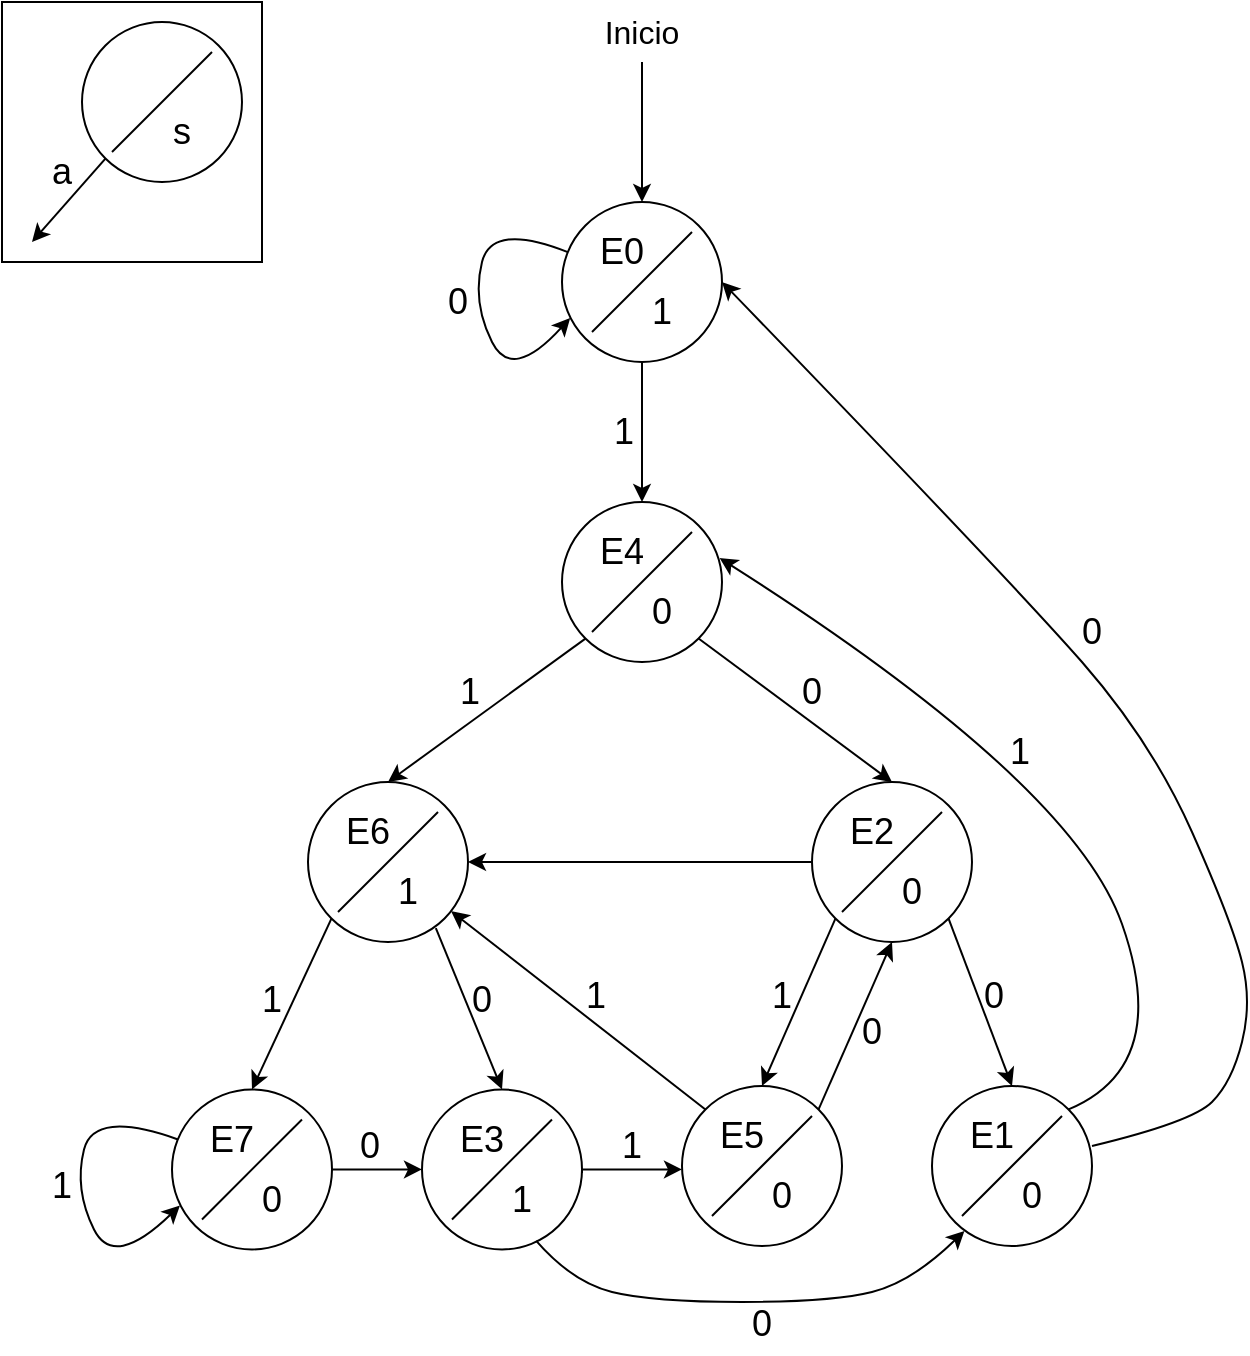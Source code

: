<mxfile version="26.2.14">
  <diagram name="Page-1" id="F09tJDcLUJdvpLIf89BM">
    <mxGraphModel dx="866" dy="431" grid="1" gridSize="10" guides="1" tooltips="1" connect="1" arrows="1" fold="1" page="1" pageScale="1" pageWidth="850" pageHeight="1100" math="0" shadow="0">
      <root>
        <mxCell id="0" />
        <mxCell id="1" parent="0" />
        <mxCell id="2GycT5Qsdp10Re1e6RrF-1" value="" style="ellipse;whiteSpace=wrap;html=1;aspect=fixed;" vertex="1" parent="1">
          <mxGeometry x="385" y="180" width="80" height="80" as="geometry" />
        </mxCell>
        <mxCell id="2GycT5Qsdp10Re1e6RrF-2" value="" style="endArrow=none;html=1;rounded=0;" edge="1" parent="1">
          <mxGeometry width="50" height="50" relative="1" as="geometry">
            <mxPoint x="400" y="245" as="sourcePoint" />
            <mxPoint x="450" y="195" as="targetPoint" />
          </mxGeometry>
        </mxCell>
        <mxCell id="2GycT5Qsdp10Re1e6RrF-3" value="E0" style="text;html=1;align=center;verticalAlign=middle;whiteSpace=wrap;rounded=0;fontSize=18;" vertex="1" parent="1">
          <mxGeometry x="385" y="190" width="60" height="30" as="geometry" />
        </mxCell>
        <mxCell id="2GycT5Qsdp10Re1e6RrF-4" value="1" style="text;html=1;align=center;verticalAlign=middle;whiteSpace=wrap;rounded=0;fontSize=18;" vertex="1" parent="1">
          <mxGeometry x="405" y="220" width="60" height="30" as="geometry" />
        </mxCell>
        <mxCell id="2GycT5Qsdp10Re1e6RrF-5" value="Inicio" style="text;html=1;align=center;verticalAlign=middle;whiteSpace=wrap;rounded=0;fontSize=16;" vertex="1" parent="1">
          <mxGeometry x="395" y="80" width="60" height="30" as="geometry" />
        </mxCell>
        <mxCell id="2GycT5Qsdp10Re1e6RrF-6" value="" style="curved=1;endArrow=classic;html=1;rounded=0;entryX=0.051;entryY=0.725;entryDx=0;entryDy=0;exitX=0.049;exitY=0.501;exitDx=0;exitDy=0;exitPerimeter=0;entryPerimeter=0;" edge="1" parent="1" source="2GycT5Qsdp10Re1e6RrF-3" target="2GycT5Qsdp10Re1e6RrF-1">
          <mxGeometry width="50" height="50" relative="1" as="geometry">
            <mxPoint x="385" y="205" as="sourcePoint" />
            <mxPoint x="380" y="290" as="targetPoint" />
            <Array as="points">
              <mxPoint x="350" y="190" />
              <mxPoint x="340" y="230" />
              <mxPoint x="360" y="270" />
            </Array>
          </mxGeometry>
        </mxCell>
        <mxCell id="2GycT5Qsdp10Re1e6RrF-7" value="0" style="text;html=1;align=center;verticalAlign=middle;whiteSpace=wrap;rounded=0;fontSize=18;" vertex="1" parent="1">
          <mxGeometry x="303" y="215" width="60" height="30" as="geometry" />
        </mxCell>
        <mxCell id="2GycT5Qsdp10Re1e6RrF-8" value="" style="ellipse;whiteSpace=wrap;html=1;aspect=fixed;" vertex="1" parent="1">
          <mxGeometry x="385" y="330" width="80" height="80" as="geometry" />
        </mxCell>
        <mxCell id="2GycT5Qsdp10Re1e6RrF-9" value="" style="endArrow=none;html=1;rounded=0;" edge="1" parent="1">
          <mxGeometry width="50" height="50" relative="1" as="geometry">
            <mxPoint x="400" y="395" as="sourcePoint" />
            <mxPoint x="450" y="345" as="targetPoint" />
          </mxGeometry>
        </mxCell>
        <mxCell id="2GycT5Qsdp10Re1e6RrF-10" value="E4" style="text;html=1;align=center;verticalAlign=middle;whiteSpace=wrap;rounded=0;fontSize=18;" vertex="1" parent="1">
          <mxGeometry x="385" y="340" width="60" height="30" as="geometry" />
        </mxCell>
        <mxCell id="2GycT5Qsdp10Re1e6RrF-11" value="0" style="text;html=1;align=center;verticalAlign=middle;whiteSpace=wrap;rounded=0;fontSize=18;" vertex="1" parent="1">
          <mxGeometry x="405" y="370" width="60" height="30" as="geometry" />
        </mxCell>
        <mxCell id="2GycT5Qsdp10Re1e6RrF-12" value="" style="endArrow=classic;html=1;rounded=0;entryX=0.5;entryY=0;entryDx=0;entryDy=0;exitX=0.5;exitY=1;exitDx=0;exitDy=0;" edge="1" parent="1" source="2GycT5Qsdp10Re1e6RrF-1" target="2GycT5Qsdp10Re1e6RrF-8">
          <mxGeometry width="50" height="50" relative="1" as="geometry">
            <mxPoint x="420" y="260" as="sourcePoint" />
            <mxPoint x="600" y="280" as="targetPoint" />
          </mxGeometry>
        </mxCell>
        <mxCell id="2GycT5Qsdp10Re1e6RrF-13" value="1" style="text;html=1;align=center;verticalAlign=middle;whiteSpace=wrap;rounded=0;fontSize=18;" vertex="1" parent="1">
          <mxGeometry x="386" y="280" width="60" height="30" as="geometry" />
        </mxCell>
        <mxCell id="2GycT5Qsdp10Re1e6RrF-14" value="" style="endArrow=classic;html=1;rounded=0;exitX=0;exitY=1;exitDx=0;exitDy=0;entryX=0.5;entryY=0;entryDx=0;entryDy=0;" edge="1" parent="1" source="2GycT5Qsdp10Re1e6RrF-8" target="2GycT5Qsdp10Re1e6RrF-16">
          <mxGeometry width="50" height="50" relative="1" as="geometry">
            <mxPoint x="308.216" y="400.004" as="sourcePoint" />
            <mxPoint x="291.5" y="471.72" as="targetPoint" />
          </mxGeometry>
        </mxCell>
        <mxCell id="2GycT5Qsdp10Re1e6RrF-15" value="1" style="text;html=1;align=center;verticalAlign=middle;whiteSpace=wrap;rounded=0;fontSize=18;" vertex="1" parent="1">
          <mxGeometry x="309" y="410" width="60" height="30" as="geometry" />
        </mxCell>
        <mxCell id="2GycT5Qsdp10Re1e6RrF-16" value="" style="ellipse;whiteSpace=wrap;html=1;aspect=fixed;" vertex="1" parent="1">
          <mxGeometry x="258" y="470" width="80" height="80" as="geometry" />
        </mxCell>
        <mxCell id="2GycT5Qsdp10Re1e6RrF-17" value="" style="endArrow=none;html=1;rounded=0;" edge="1" parent="1">
          <mxGeometry width="50" height="50" relative="1" as="geometry">
            <mxPoint x="273" y="535" as="sourcePoint" />
            <mxPoint x="323" y="485" as="targetPoint" />
          </mxGeometry>
        </mxCell>
        <mxCell id="2GycT5Qsdp10Re1e6RrF-18" value="E6" style="text;html=1;align=center;verticalAlign=middle;whiteSpace=wrap;rounded=0;fontSize=18;" vertex="1" parent="1">
          <mxGeometry x="258" y="480" width="60" height="30" as="geometry" />
        </mxCell>
        <mxCell id="2GycT5Qsdp10Re1e6RrF-19" value="1" style="text;html=1;align=center;verticalAlign=middle;whiteSpace=wrap;rounded=0;fontSize=18;" vertex="1" parent="1">
          <mxGeometry x="278" y="510" width="60" height="30" as="geometry" />
        </mxCell>
        <mxCell id="2GycT5Qsdp10Re1e6RrF-20" value="" style="endArrow=classic;html=1;rounded=0;entryX=0.5;entryY=0;entryDx=0;entryDy=0;exitX=1;exitY=1;exitDx=0;exitDy=0;" edge="1" parent="1" source="2GycT5Qsdp10Re1e6RrF-8" target="2GycT5Qsdp10Re1e6RrF-23">
          <mxGeometry width="50" height="50" relative="1" as="geometry">
            <mxPoint x="513.284" y="398.284" as="sourcePoint" />
            <mxPoint x="555" y="470" as="targetPoint" />
          </mxGeometry>
        </mxCell>
        <mxCell id="2GycT5Qsdp10Re1e6RrF-21" value="0" style="text;html=1;align=center;verticalAlign=middle;whiteSpace=wrap;rounded=0;fontSize=18;" vertex="1" parent="1">
          <mxGeometry x="480" y="410" width="60" height="30" as="geometry" />
        </mxCell>
        <mxCell id="2GycT5Qsdp10Re1e6RrF-22" style="edgeStyle=orthogonalEdgeStyle;rounded=0;orthogonalLoop=1;jettySize=auto;html=1;exitX=0;exitY=0.5;exitDx=0;exitDy=0;entryX=1;entryY=0;entryDx=0;entryDy=0;" edge="1" parent="1" source="2GycT5Qsdp10Re1e6RrF-23" target="2GycT5Qsdp10Re1e6RrF-19">
          <mxGeometry relative="1" as="geometry">
            <Array as="points">
              <mxPoint x="420" y="510" />
              <mxPoint x="420" y="510" />
            </Array>
          </mxGeometry>
        </mxCell>
        <mxCell id="2GycT5Qsdp10Re1e6RrF-23" value="" style="ellipse;whiteSpace=wrap;html=1;aspect=fixed;" vertex="1" parent="1">
          <mxGeometry x="510" y="470" width="80" height="80" as="geometry" />
        </mxCell>
        <mxCell id="2GycT5Qsdp10Re1e6RrF-24" value="" style="endArrow=none;html=1;rounded=0;" edge="1" parent="1">
          <mxGeometry width="50" height="50" relative="1" as="geometry">
            <mxPoint x="525" y="535" as="sourcePoint" />
            <mxPoint x="575" y="485" as="targetPoint" />
          </mxGeometry>
        </mxCell>
        <mxCell id="2GycT5Qsdp10Re1e6RrF-25" value="E2" style="text;html=1;align=center;verticalAlign=middle;whiteSpace=wrap;rounded=0;fontSize=18;" vertex="1" parent="1">
          <mxGeometry x="510" y="480" width="60" height="30" as="geometry" />
        </mxCell>
        <mxCell id="2GycT5Qsdp10Re1e6RrF-26" value="0" style="text;html=1;align=center;verticalAlign=middle;whiteSpace=wrap;rounded=0;fontSize=18;" vertex="1" parent="1">
          <mxGeometry x="530" y="510" width="60" height="30" as="geometry" />
        </mxCell>
        <mxCell id="2GycT5Qsdp10Re1e6RrF-27" value="" style="endArrow=classic;html=1;rounded=0;entryX=0.5;entryY=0;entryDx=0;entryDy=0;exitX=0;exitY=1;exitDx=0;exitDy=0;" edge="1" parent="1" source="2GycT5Qsdp10Re1e6RrF-16" target="2GycT5Qsdp10Re1e6RrF-29">
          <mxGeometry width="50" height="50" relative="1" as="geometry">
            <mxPoint x="266.716" y="540.004" as="sourcePoint" />
            <mxPoint x="235" y="623.72" as="targetPoint" />
          </mxGeometry>
        </mxCell>
        <mxCell id="2GycT5Qsdp10Re1e6RrF-28" value="1" style="text;html=1;align=center;verticalAlign=middle;whiteSpace=wrap;rounded=0;fontSize=18;" vertex="1" parent="1">
          <mxGeometry x="210" y="563.72" width="60" height="30" as="geometry" />
        </mxCell>
        <mxCell id="2GycT5Qsdp10Re1e6RrF-29" value="" style="ellipse;whiteSpace=wrap;html=1;aspect=fixed;" vertex="1" parent="1">
          <mxGeometry x="190" y="623.72" width="80" height="80" as="geometry" />
        </mxCell>
        <mxCell id="2GycT5Qsdp10Re1e6RrF-30" value="" style="endArrow=none;html=1;rounded=0;" edge="1" parent="1">
          <mxGeometry width="50" height="50" relative="1" as="geometry">
            <mxPoint x="205" y="688.72" as="sourcePoint" />
            <mxPoint x="255" y="638.72" as="targetPoint" />
          </mxGeometry>
        </mxCell>
        <mxCell id="2GycT5Qsdp10Re1e6RrF-31" value="E7" style="text;html=1;align=center;verticalAlign=middle;whiteSpace=wrap;rounded=0;fontSize=18;" vertex="1" parent="1">
          <mxGeometry x="190" y="633.72" width="60" height="30" as="geometry" />
        </mxCell>
        <mxCell id="2GycT5Qsdp10Re1e6RrF-32" style="edgeStyle=orthogonalEdgeStyle;rounded=0;orthogonalLoop=1;jettySize=auto;html=1;exitX=1;exitY=0;exitDx=0;exitDy=0;entryX=0;entryY=0.5;entryDx=0;entryDy=0;" edge="1" parent="1" source="2GycT5Qsdp10Re1e6RrF-33" target="2GycT5Qsdp10Re1e6RrF-34">
          <mxGeometry relative="1" as="geometry">
            <Array as="points">
              <mxPoint x="280" y="663.72" />
              <mxPoint x="280" y="663.72" />
            </Array>
          </mxGeometry>
        </mxCell>
        <mxCell id="2GycT5Qsdp10Re1e6RrF-33" value="0" style="text;html=1;align=center;verticalAlign=middle;whiteSpace=wrap;rounded=0;fontSize=18;" vertex="1" parent="1">
          <mxGeometry x="210" y="663.72" width="60" height="30" as="geometry" />
        </mxCell>
        <mxCell id="2GycT5Qsdp10Re1e6RrF-34" value="" style="ellipse;whiteSpace=wrap;html=1;aspect=fixed;" vertex="1" parent="1">
          <mxGeometry x="315" y="623.72" width="80" height="80" as="geometry" />
        </mxCell>
        <mxCell id="2GycT5Qsdp10Re1e6RrF-35" value="" style="endArrow=none;html=1;rounded=0;" edge="1" parent="1">
          <mxGeometry width="50" height="50" relative="1" as="geometry">
            <mxPoint x="330" y="688.72" as="sourcePoint" />
            <mxPoint x="380" y="638.72" as="targetPoint" />
          </mxGeometry>
        </mxCell>
        <mxCell id="2GycT5Qsdp10Re1e6RrF-36" value="E3" style="text;html=1;align=center;verticalAlign=middle;whiteSpace=wrap;rounded=0;fontSize=18;" vertex="1" parent="1">
          <mxGeometry x="315" y="633.72" width="60" height="30" as="geometry" />
        </mxCell>
        <mxCell id="2GycT5Qsdp10Re1e6RrF-37" style="edgeStyle=orthogonalEdgeStyle;rounded=0;orthogonalLoop=1;jettySize=auto;html=1;exitX=1;exitY=0;exitDx=0;exitDy=0;entryX=0;entryY=0.5;entryDx=0;entryDy=0;" edge="1" parent="1">
          <mxGeometry relative="1" as="geometry">
            <mxPoint x="395" y="665.46" as="sourcePoint" />
            <mxPoint x="445.0" y="663.74" as="targetPoint" />
            <Array as="points">
              <mxPoint x="395" y="663.74" />
            </Array>
          </mxGeometry>
        </mxCell>
        <mxCell id="2GycT5Qsdp10Re1e6RrF-38" value="1" style="text;html=1;align=center;verticalAlign=middle;whiteSpace=wrap;rounded=0;fontSize=18;" vertex="1" parent="1">
          <mxGeometry x="335" y="663.72" width="60" height="30" as="geometry" />
        </mxCell>
        <mxCell id="2GycT5Qsdp10Re1e6RrF-39" value="" style="endArrow=classic;html=1;rounded=0;entryX=0.5;entryY=0;entryDx=0;entryDy=0;exitX=1;exitY=1;exitDx=0;exitDy=0;" edge="1" parent="1" source="2GycT5Qsdp10Re1e6RrF-23" target="2GycT5Qsdp10Re1e6RrF-41">
          <mxGeometry width="50" height="50" relative="1" as="geometry">
            <mxPoint x="630" y="540" as="sourcePoint" />
            <mxPoint x="615" y="612" as="targetPoint" />
          </mxGeometry>
        </mxCell>
        <mxCell id="2GycT5Qsdp10Re1e6RrF-40" value="0" style="text;html=1;align=center;verticalAlign=middle;whiteSpace=wrap;rounded=0;fontSize=18;" vertex="1" parent="1">
          <mxGeometry x="571" y="562" width="60" height="30" as="geometry" />
        </mxCell>
        <mxCell id="2GycT5Qsdp10Re1e6RrF-41" value="" style="ellipse;whiteSpace=wrap;html=1;aspect=fixed;" vertex="1" parent="1">
          <mxGeometry x="570" y="622" width="80" height="80" as="geometry" />
        </mxCell>
        <mxCell id="2GycT5Qsdp10Re1e6RrF-42" value="" style="endArrow=none;html=1;rounded=0;" edge="1" parent="1">
          <mxGeometry width="50" height="50" relative="1" as="geometry">
            <mxPoint x="585" y="687" as="sourcePoint" />
            <mxPoint x="635" y="637" as="targetPoint" />
          </mxGeometry>
        </mxCell>
        <mxCell id="2GycT5Qsdp10Re1e6RrF-43" value="E1" style="text;html=1;align=center;verticalAlign=middle;whiteSpace=wrap;rounded=0;fontSize=18;" vertex="1" parent="1">
          <mxGeometry x="570" y="632" width="60" height="30" as="geometry" />
        </mxCell>
        <mxCell id="2GycT5Qsdp10Re1e6RrF-44" value="0" style="text;html=1;align=center;verticalAlign=middle;whiteSpace=wrap;rounded=0;fontSize=18;" vertex="1" parent="1">
          <mxGeometry x="590" y="662" width="60" height="30" as="geometry" />
        </mxCell>
        <mxCell id="2GycT5Qsdp10Re1e6RrF-45" value="" style="curved=1;endArrow=classic;html=1;rounded=0;entryX=1;entryY=0.5;entryDx=0;entryDy=0;" edge="1" parent="1" target="2GycT5Qsdp10Re1e6RrF-1">
          <mxGeometry width="50" height="50" relative="1" as="geometry">
            <mxPoint x="650" y="652" as="sourcePoint" />
            <mxPoint x="470" y="210" as="targetPoint" />
            <Array as="points">
              <mxPoint x="700" y="640" />
              <mxPoint x="720" y="620" />
              <mxPoint x="730" y="580" />
              <mxPoint x="720" y="540" />
              <mxPoint x="680" y="450" />
              <mxPoint x="610" y="370" />
            </Array>
          </mxGeometry>
        </mxCell>
        <mxCell id="2GycT5Qsdp10Re1e6RrF-46" value="0" style="text;html=1;align=center;verticalAlign=middle;whiteSpace=wrap;rounded=0;fontSize=18;" vertex="1" parent="1">
          <mxGeometry x="620" y="380" width="60" height="30" as="geometry" />
        </mxCell>
        <mxCell id="2GycT5Qsdp10Re1e6RrF-47" value="" style="curved=1;endArrow=classic;html=1;rounded=0;exitX=1;exitY=0;exitDx=0;exitDy=0;entryX=0.985;entryY=0.35;entryDx=0;entryDy=0;entryPerimeter=0;" edge="1" parent="1" source="2GycT5Qsdp10Re1e6RrF-41" target="2GycT5Qsdp10Re1e6RrF-8">
          <mxGeometry width="50" height="50" relative="1" as="geometry">
            <mxPoint x="640" y="612" as="sourcePoint" />
            <mxPoint x="525" y="370" as="targetPoint" />
            <Array as="points">
              <mxPoint x="690" y="612" />
              <mxPoint x="640" y="470" />
            </Array>
          </mxGeometry>
        </mxCell>
        <mxCell id="2GycT5Qsdp10Re1e6RrF-48" value="1" style="text;html=1;align=center;verticalAlign=middle;whiteSpace=wrap;rounded=0;fontSize=18;" vertex="1" parent="1">
          <mxGeometry x="584" y="440" width="60" height="30" as="geometry" />
        </mxCell>
        <mxCell id="2GycT5Qsdp10Re1e6RrF-49" value="" style="curved=1;endArrow=classic;html=1;rounded=0;entryX=0.051;entryY=0.73;entryDx=0;entryDy=0;exitX=0.047;exitY=0.515;exitDx=0;exitDy=0;entryPerimeter=0;exitPerimeter=0;" edge="1" parent="1">
          <mxGeometry width="50" height="50" relative="1" as="geometry">
            <mxPoint x="193" y="648.72" as="sourcePoint" />
            <mxPoint x="194" y="681.72" as="targetPoint" />
            <Array as="points">
              <mxPoint x="151" y="633.72" />
              <mxPoint x="141" y="673.72" />
              <mxPoint x="161" y="713.72" />
            </Array>
          </mxGeometry>
        </mxCell>
        <mxCell id="2GycT5Qsdp10Re1e6RrF-50" value="1" style="text;html=1;align=center;verticalAlign=middle;whiteSpace=wrap;rounded=0;fontSize=18;" vertex="1" parent="1">
          <mxGeometry x="105" y="657" width="60" height="30" as="geometry" />
        </mxCell>
        <mxCell id="2GycT5Qsdp10Re1e6RrF-51" value="0" style="text;html=1;align=center;verticalAlign=middle;whiteSpace=wrap;rounded=0;fontSize=18;" vertex="1" parent="1">
          <mxGeometry x="259" y="636.72" width="60" height="30" as="geometry" />
        </mxCell>
        <mxCell id="2GycT5Qsdp10Re1e6RrF-52" value="" style="endArrow=classic;html=1;rounded=0;entryX=0.5;entryY=0;entryDx=0;entryDy=0;exitX=0.5;exitY=1;exitDx=0;exitDy=0;" edge="1" parent="1">
          <mxGeometry width="50" height="50" relative="1" as="geometry">
            <mxPoint x="425" y="110" as="sourcePoint" />
            <mxPoint x="425" y="180" as="targetPoint" />
          </mxGeometry>
        </mxCell>
        <mxCell id="2GycT5Qsdp10Re1e6RrF-53" value="" style="endArrow=classic;html=1;rounded=0;entryX=0.5;entryY=0;entryDx=0;entryDy=0;exitX=0;exitY=1;exitDx=0;exitDy=0;" edge="1" parent="1" target="2GycT5Qsdp10Re1e6RrF-55">
          <mxGeometry width="50" height="50" relative="1" as="geometry">
            <mxPoint x="521.716" y="538.284" as="sourcePoint" />
            <mxPoint x="490" y="622" as="targetPoint" />
          </mxGeometry>
        </mxCell>
        <mxCell id="2GycT5Qsdp10Re1e6RrF-54" value="1" style="text;html=1;align=center;verticalAlign=middle;whiteSpace=wrap;rounded=0;fontSize=18;" vertex="1" parent="1">
          <mxGeometry x="465" y="562" width="60" height="30" as="geometry" />
        </mxCell>
        <mxCell id="2GycT5Qsdp10Re1e6RrF-55" value="" style="ellipse;whiteSpace=wrap;html=1;aspect=fixed;" vertex="1" parent="1">
          <mxGeometry x="445" y="622" width="80" height="80" as="geometry" />
        </mxCell>
        <mxCell id="2GycT5Qsdp10Re1e6RrF-56" value="" style="endArrow=none;html=1;rounded=0;" edge="1" parent="1">
          <mxGeometry width="50" height="50" relative="1" as="geometry">
            <mxPoint x="460" y="687" as="sourcePoint" />
            <mxPoint x="510" y="637" as="targetPoint" />
          </mxGeometry>
        </mxCell>
        <mxCell id="2GycT5Qsdp10Re1e6RrF-57" value="E5" style="text;html=1;align=center;verticalAlign=middle;whiteSpace=wrap;rounded=0;fontSize=18;" vertex="1" parent="1">
          <mxGeometry x="445" y="632" width="60" height="30" as="geometry" />
        </mxCell>
        <mxCell id="2GycT5Qsdp10Re1e6RrF-58" value="0" style="text;html=1;align=center;verticalAlign=middle;whiteSpace=wrap;rounded=0;fontSize=18;" vertex="1" parent="1">
          <mxGeometry x="465" y="662" width="60" height="30" as="geometry" />
        </mxCell>
        <mxCell id="2GycT5Qsdp10Re1e6RrF-59" value="" style="endArrow=classic;html=1;rounded=0;entryX=0.5;entryY=1;entryDx=0;entryDy=0;exitX=1;exitY=0;exitDx=0;exitDy=0;" edge="1" parent="1" source="2GycT5Qsdp10Re1e6RrF-55" target="2GycT5Qsdp10Re1e6RrF-23">
          <mxGeometry width="50" height="50" relative="1" as="geometry">
            <mxPoint x="524" y="573" as="sourcePoint" />
            <mxPoint x="556" y="657" as="targetPoint" />
          </mxGeometry>
        </mxCell>
        <mxCell id="2GycT5Qsdp10Re1e6RrF-60" value="0" style="text;html=1;align=center;verticalAlign=middle;whiteSpace=wrap;rounded=0;fontSize=18;" vertex="1" parent="1">
          <mxGeometry x="510" y="580" width="60" height="30" as="geometry" />
        </mxCell>
        <mxCell id="2GycT5Qsdp10Re1e6RrF-61" value="" style="endArrow=classic;html=1;rounded=0;exitX=0;exitY=0;exitDx=0;exitDy=0;" edge="1" parent="1" source="2GycT5Qsdp10Re1e6RrF-55" target="2GycT5Qsdp10Re1e6RrF-16">
          <mxGeometry width="50" height="50" relative="1" as="geometry">
            <mxPoint x="403" y="622" as="sourcePoint" />
            <mxPoint x="440" y="538" as="targetPoint" />
          </mxGeometry>
        </mxCell>
        <mxCell id="2GycT5Qsdp10Re1e6RrF-62" value="1" style="text;html=1;align=center;verticalAlign=middle;whiteSpace=wrap;rounded=0;fontSize=18;" vertex="1" parent="1">
          <mxGeometry x="372" y="562" width="60" height="30" as="geometry" />
        </mxCell>
        <mxCell id="2GycT5Qsdp10Re1e6RrF-63" value="" style="endArrow=classic;html=1;rounded=0;entryX=0.5;entryY=0;entryDx=0;entryDy=0;exitX=0.799;exitY=0.914;exitDx=0;exitDy=0;exitPerimeter=0;" edge="1" parent="1" source="2GycT5Qsdp10Re1e6RrF-16" target="2GycT5Qsdp10Re1e6RrF-34">
          <mxGeometry width="50" height="50" relative="1" as="geometry">
            <mxPoint x="328" y="540" as="sourcePoint" />
            <mxPoint x="360" y="624" as="targetPoint" />
          </mxGeometry>
        </mxCell>
        <mxCell id="2GycT5Qsdp10Re1e6RrF-64" value="0" style="text;html=1;align=center;verticalAlign=middle;whiteSpace=wrap;rounded=0;fontSize=18;" vertex="1" parent="1">
          <mxGeometry x="315" y="563.72" width="60" height="30" as="geometry" />
        </mxCell>
        <mxCell id="2GycT5Qsdp10Re1e6RrF-65" value="1" style="text;html=1;align=center;verticalAlign=middle;whiteSpace=wrap;rounded=0;fontSize=18;" vertex="1" parent="1">
          <mxGeometry x="390" y="636.72" width="60" height="30" as="geometry" />
        </mxCell>
        <mxCell id="2GycT5Qsdp10Re1e6RrF-66" value="" style="curved=1;endArrow=classic;html=1;rounded=0;exitX=0.714;exitY=0.947;exitDx=0;exitDy=0;entryX=0.203;entryY=0.906;entryDx=0;entryDy=0;entryPerimeter=0;exitPerimeter=0;" edge="1" parent="1" source="2GycT5Qsdp10Re1e6RrF-34" target="2GycT5Qsdp10Re1e6RrF-41">
          <mxGeometry width="50" height="50" relative="1" as="geometry">
            <mxPoint x="432" y="780" as="sourcePoint" />
            <mxPoint x="482" y="730" as="targetPoint" />
            <Array as="points">
              <mxPoint x="390" y="720" />
              <mxPoint x="430" y="730" />
              <mxPoint x="520" y="730" />
              <mxPoint x="560" y="720" />
            </Array>
          </mxGeometry>
        </mxCell>
        <mxCell id="2GycT5Qsdp10Re1e6RrF-67" value="0" style="text;html=1;align=center;verticalAlign=middle;whiteSpace=wrap;rounded=0;fontSize=18;rotation=0;" vertex="1" parent="1">
          <mxGeometry x="455" y="726" width="60" height="30" as="geometry" />
        </mxCell>
        <mxCell id="2GycT5Qsdp10Re1e6RrF-68" value="" style="whiteSpace=wrap;html=1;aspect=fixed;" vertex="1" parent="1">
          <mxGeometry x="105" y="80" width="130" height="130" as="geometry" />
        </mxCell>
        <mxCell id="2GycT5Qsdp10Re1e6RrF-69" value="" style="ellipse;whiteSpace=wrap;html=1;aspect=fixed;" vertex="1" parent="1">
          <mxGeometry x="145" y="90" width="80" height="80" as="geometry" />
        </mxCell>
        <mxCell id="2GycT5Qsdp10Re1e6RrF-70" value="" style="endArrow=none;html=1;rounded=0;" edge="1" parent="1">
          <mxGeometry width="50" height="50" relative="1" as="geometry">
            <mxPoint x="160" y="155" as="sourcePoint" />
            <mxPoint x="210" y="105" as="targetPoint" />
          </mxGeometry>
        </mxCell>
        <mxCell id="2GycT5Qsdp10Re1e6RrF-71" value="s" style="text;html=1;align=center;verticalAlign=middle;whiteSpace=wrap;rounded=0;fontSize=18;" vertex="1" parent="1">
          <mxGeometry x="165" y="130" width="60" height="30" as="geometry" />
        </mxCell>
        <mxCell id="2GycT5Qsdp10Re1e6RrF-72" value="" style="endArrow=classic;html=1;rounded=0;exitX=0;exitY=1;exitDx=0;exitDy=0;" edge="1" parent="1" source="2GycT5Qsdp10Re1e6RrF-69">
          <mxGeometry width="50" height="50" relative="1" as="geometry">
            <mxPoint x="145" y="250" as="sourcePoint" />
            <mxPoint x="120" y="200" as="targetPoint" />
          </mxGeometry>
        </mxCell>
        <mxCell id="2GycT5Qsdp10Re1e6RrF-73" value="a" style="text;html=1;align=center;verticalAlign=middle;whiteSpace=wrap;rounded=0;fontSize=18;" vertex="1" parent="1">
          <mxGeometry x="105" y="150" width="60" height="30" as="geometry" />
        </mxCell>
      </root>
    </mxGraphModel>
  </diagram>
</mxfile>
